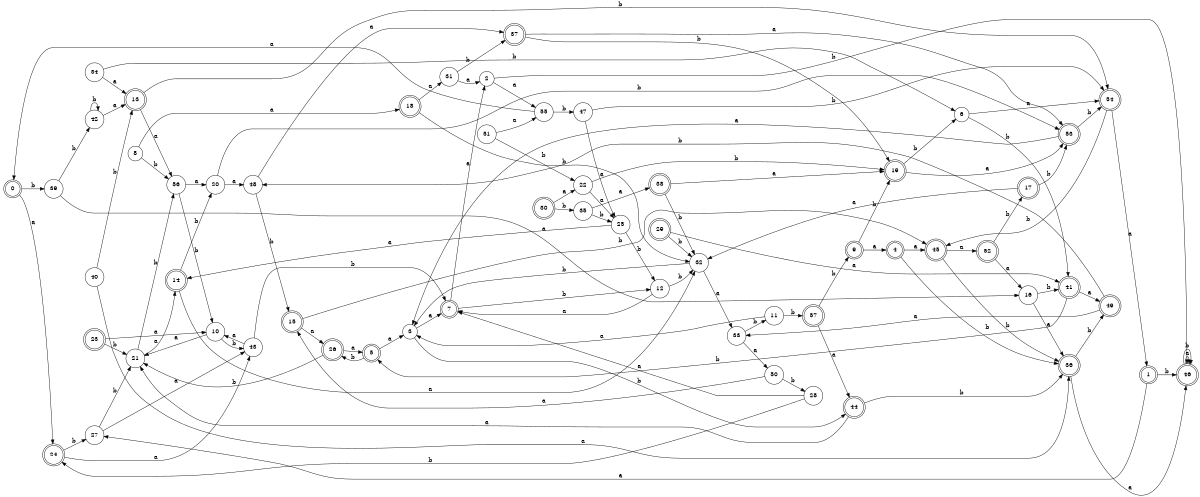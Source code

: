 digraph n47_5 {
__start0 [label="" shape="none"];

rankdir=LR;
size="8,5";

s0 [style="rounded,filled", color="black", fillcolor="white" shape="doublecircle", label="0"];
s1 [style="rounded,filled", color="black", fillcolor="white" shape="doublecircle", label="1"];
s2 [style="filled", color="black", fillcolor="white" shape="circle", label="2"];
s3 [style="filled", color="black", fillcolor="white" shape="circle", label="3"];
s4 [style="rounded,filled", color="black", fillcolor="white" shape="doublecircle", label="4"];
s5 [style="rounded,filled", color="black", fillcolor="white" shape="doublecircle", label="5"];
s6 [style="filled", color="black", fillcolor="white" shape="circle", label="6"];
s7 [style="rounded,filled", color="black", fillcolor="white" shape="doublecircle", label="7"];
s8 [style="filled", color="black", fillcolor="white" shape="circle", label="8"];
s9 [style="rounded,filled", color="black", fillcolor="white" shape="doublecircle", label="9"];
s10 [style="filled", color="black", fillcolor="white" shape="circle", label="10"];
s11 [style="filled", color="black", fillcolor="white" shape="circle", label="11"];
s12 [style="filled", color="black", fillcolor="white" shape="circle", label="12"];
s13 [style="rounded,filled", color="black", fillcolor="white" shape="doublecircle", label="13"];
s14 [style="rounded,filled", color="black", fillcolor="white" shape="doublecircle", label="14"];
s15 [style="rounded,filled", color="black", fillcolor="white" shape="doublecircle", label="15"];
s16 [style="filled", color="black", fillcolor="white" shape="circle", label="16"];
s17 [style="rounded,filled", color="black", fillcolor="white" shape="doublecircle", label="17"];
s18 [style="rounded,filled", color="black", fillcolor="white" shape="doublecircle", label="18"];
s19 [style="rounded,filled", color="black", fillcolor="white" shape="doublecircle", label="19"];
s20 [style="filled", color="black", fillcolor="white" shape="circle", label="20"];
s21 [style="filled", color="black", fillcolor="white" shape="circle", label="21"];
s22 [style="filled", color="black", fillcolor="white" shape="circle", label="22"];
s23 [style="rounded,filled", color="black", fillcolor="white" shape="doublecircle", label="23"];
s24 [style="rounded,filled", color="black", fillcolor="white" shape="doublecircle", label="24"];
s25 [style="filled", color="black", fillcolor="white" shape="circle", label="25"];
s26 [style="rounded,filled", color="black", fillcolor="white" shape="doublecircle", label="26"];
s27 [style="filled", color="black", fillcolor="white" shape="circle", label="27"];
s28 [style="filled", color="black", fillcolor="white" shape="circle", label="28"];
s29 [style="rounded,filled", color="black", fillcolor="white" shape="doublecircle", label="29"];
s30 [style="rounded,filled", color="black", fillcolor="white" shape="doublecircle", label="30"];
s31 [style="filled", color="black", fillcolor="white" shape="circle", label="31"];
s32 [style="filled", color="black", fillcolor="white" shape="circle", label="32"];
s33 [style="filled", color="black", fillcolor="white" shape="circle", label="33"];
s34 [style="filled", color="black", fillcolor="white" shape="circle", label="34"];
s35 [style="filled", color="black", fillcolor="white" shape="circle", label="35"];
s36 [style="rounded,filled", color="black", fillcolor="white" shape="doublecircle", label="36"];
s37 [style="rounded,filled", color="black", fillcolor="white" shape="doublecircle", label="37"];
s38 [style="rounded,filled", color="black", fillcolor="white" shape="doublecircle", label="38"];
s39 [style="filled", color="black", fillcolor="white" shape="circle", label="39"];
s40 [style="filled", color="black", fillcolor="white" shape="circle", label="40"];
s41 [style="rounded,filled", color="black", fillcolor="white" shape="doublecircle", label="41"];
s42 [style="filled", color="black", fillcolor="white" shape="circle", label="42"];
s43 [style="filled", color="black", fillcolor="white" shape="circle", label="43"];
s44 [style="rounded,filled", color="black", fillcolor="white" shape="doublecircle", label="44"];
s45 [style="rounded,filled", color="black", fillcolor="white" shape="doublecircle", label="45"];
s46 [style="rounded,filled", color="black", fillcolor="white" shape="doublecircle", label="46"];
s47 [style="filled", color="black", fillcolor="white" shape="circle", label="47"];
s48 [style="filled", color="black", fillcolor="white" shape="circle", label="48"];
s49 [style="rounded,filled", color="black", fillcolor="white" shape="doublecircle", label="49"];
s50 [style="filled", color="black", fillcolor="white" shape="circle", label="50"];
s51 [style="filled", color="black", fillcolor="white" shape="circle", label="51"];
s52 [style="rounded,filled", color="black", fillcolor="white" shape="doublecircle", label="52"];
s53 [style="rounded,filled", color="black", fillcolor="white" shape="doublecircle", label="53"];
s54 [style="rounded,filled", color="black", fillcolor="white" shape="doublecircle", label="54"];
s55 [style="filled", color="black", fillcolor="white" shape="circle", label="55"];
s56 [style="filled", color="black", fillcolor="white" shape="circle", label="56"];
s57 [style="rounded,filled", color="black", fillcolor="white" shape="doublecircle", label="57"];
s0 -> s24 [label="a"];
s0 -> s39 [label="b"];
s1 -> s27 [label="a"];
s1 -> s46 [label="b"];
s2 -> s55 [label="a"];
s2 -> s46 [label="b"];
s3 -> s7 [label="a"];
s3 -> s44 [label="b"];
s4 -> s45 [label="a"];
s4 -> s36 [label="b"];
s5 -> s3 [label="a"];
s5 -> s26 [label="b"];
s6 -> s54 [label="a"];
s6 -> s41 [label="b"];
s7 -> s2 [label="a"];
s7 -> s12 [label="b"];
s8 -> s18 [label="a"];
s8 -> s56 [label="b"];
s9 -> s4 [label="a"];
s9 -> s19 [label="b"];
s10 -> s21 [label="a"];
s10 -> s43 [label="b"];
s11 -> s3 [label="a"];
s11 -> s57 [label="b"];
s12 -> s7 [label="a"];
s12 -> s32 [label="b"];
s13 -> s56 [label="a"];
s13 -> s54 [label="b"];
s14 -> s32 [label="a"];
s14 -> s20 [label="b"];
s15 -> s26 [label="a"];
s15 -> s45 [label="b"];
s16 -> s36 [label="a"];
s16 -> s41 [label="b"];
s17 -> s32 [label="a"];
s17 -> s53 [label="b"];
s18 -> s31 [label="a"];
s18 -> s32 [label="b"];
s19 -> s53 [label="a"];
s19 -> s6 [label="b"];
s20 -> s48 [label="a"];
s20 -> s53 [label="b"];
s21 -> s14 [label="a"];
s21 -> s56 [label="b"];
s22 -> s25 [label="a"];
s22 -> s19 [label="b"];
s23 -> s10 [label="a"];
s23 -> s21 [label="b"];
s24 -> s43 [label="a"];
s24 -> s27 [label="b"];
s25 -> s14 [label="a"];
s25 -> s12 [label="b"];
s26 -> s5 [label="a"];
s26 -> s21 [label="b"];
s27 -> s43 [label="a"];
s27 -> s21 [label="b"];
s28 -> s7 [label="a"];
s28 -> s24 [label="b"];
s29 -> s41 [label="a"];
s29 -> s32 [label="b"];
s30 -> s22 [label="a"];
s30 -> s35 [label="b"];
s31 -> s2 [label="a"];
s31 -> s37 [label="b"];
s32 -> s33 [label="a"];
s32 -> s3 [label="b"];
s33 -> s50 [label="a"];
s33 -> s11 [label="b"];
s34 -> s13 [label="a"];
s34 -> s6 [label="b"];
s35 -> s38 [label="a"];
s35 -> s25 [label="b"];
s36 -> s46 [label="a"];
s36 -> s49 [label="b"];
s37 -> s53 [label="a"];
s37 -> s19 [label="b"];
s38 -> s19 [label="a"];
s38 -> s32 [label="b"];
s39 -> s16 [label="a"];
s39 -> s42 [label="b"];
s40 -> s36 [label="a"];
s40 -> s13 [label="b"];
s41 -> s49 [label="a"];
s41 -> s5 [label="b"];
s42 -> s13 [label="a"];
s42 -> s42 [label="b"];
s43 -> s10 [label="a"];
s43 -> s7 [label="b"];
s44 -> s21 [label="a"];
s44 -> s36 [label="b"];
s45 -> s52 [label="a"];
s45 -> s36 [label="b"];
s46 -> s46 [label="a"];
s46 -> s46 [label="b"];
s47 -> s25 [label="a"];
s47 -> s54 [label="b"];
s48 -> s37 [label="a"];
s48 -> s15 [label="b"];
s49 -> s33 [label="a"];
s49 -> s48 [label="b"];
s50 -> s15 [label="a"];
s50 -> s28 [label="b"];
s51 -> s55 [label="a"];
s51 -> s22 [label="b"];
s52 -> s16 [label="a"];
s52 -> s17 [label="b"];
s53 -> s3 [label="a"];
s53 -> s54 [label="b"];
s54 -> s1 [label="a"];
s54 -> s45 [label="b"];
s55 -> s0 [label="a"];
s55 -> s47 [label="b"];
s56 -> s20 [label="a"];
s56 -> s10 [label="b"];
s57 -> s44 [label="a"];
s57 -> s9 [label="b"];

}